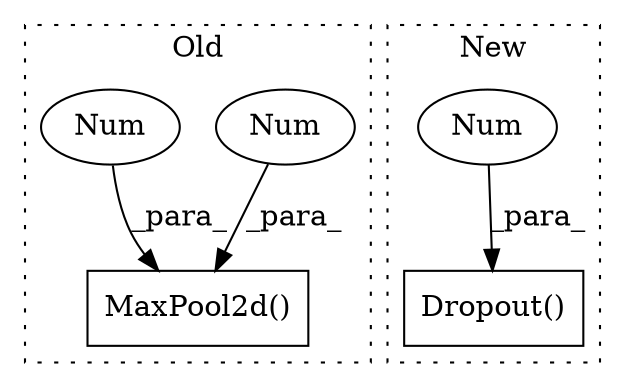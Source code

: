digraph G {
subgraph cluster0 {
1 [label="MaxPool2d()" a="75" s="4569,4586" l="13,1" shape="box"];
3 [label="Num" a="76" s="4582" l="1" shape="ellipse"];
4 [label="Num" a="76" s="4585" l="1" shape="ellipse"];
label = "Old";
style="dotted";
}
subgraph cluster1 {
2 [label="Dropout()" a="75" s="417,431" l="11,1" shape="box"];
5 [label="Num" a="76" s="428" l="3" shape="ellipse"];
label = "New";
style="dotted";
}
3 -> 1 [label="_para_"];
4 -> 1 [label="_para_"];
5 -> 2 [label="_para_"];
}